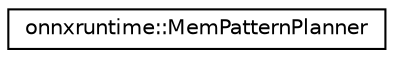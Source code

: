 digraph "Graphical Class Hierarchy"
{
  edge [fontname="Helvetica",fontsize="10",labelfontname="Helvetica",labelfontsize="10"];
  node [fontname="Helvetica",fontsize="10",shape=record];
  rankdir="LR";
  Node0 [label="onnxruntime::MemPatternPlanner",height=0.2,width=0.4,color="black", fillcolor="white", style="filled",URL="$classonnxruntime_1_1MemPatternPlanner.html"];
}
